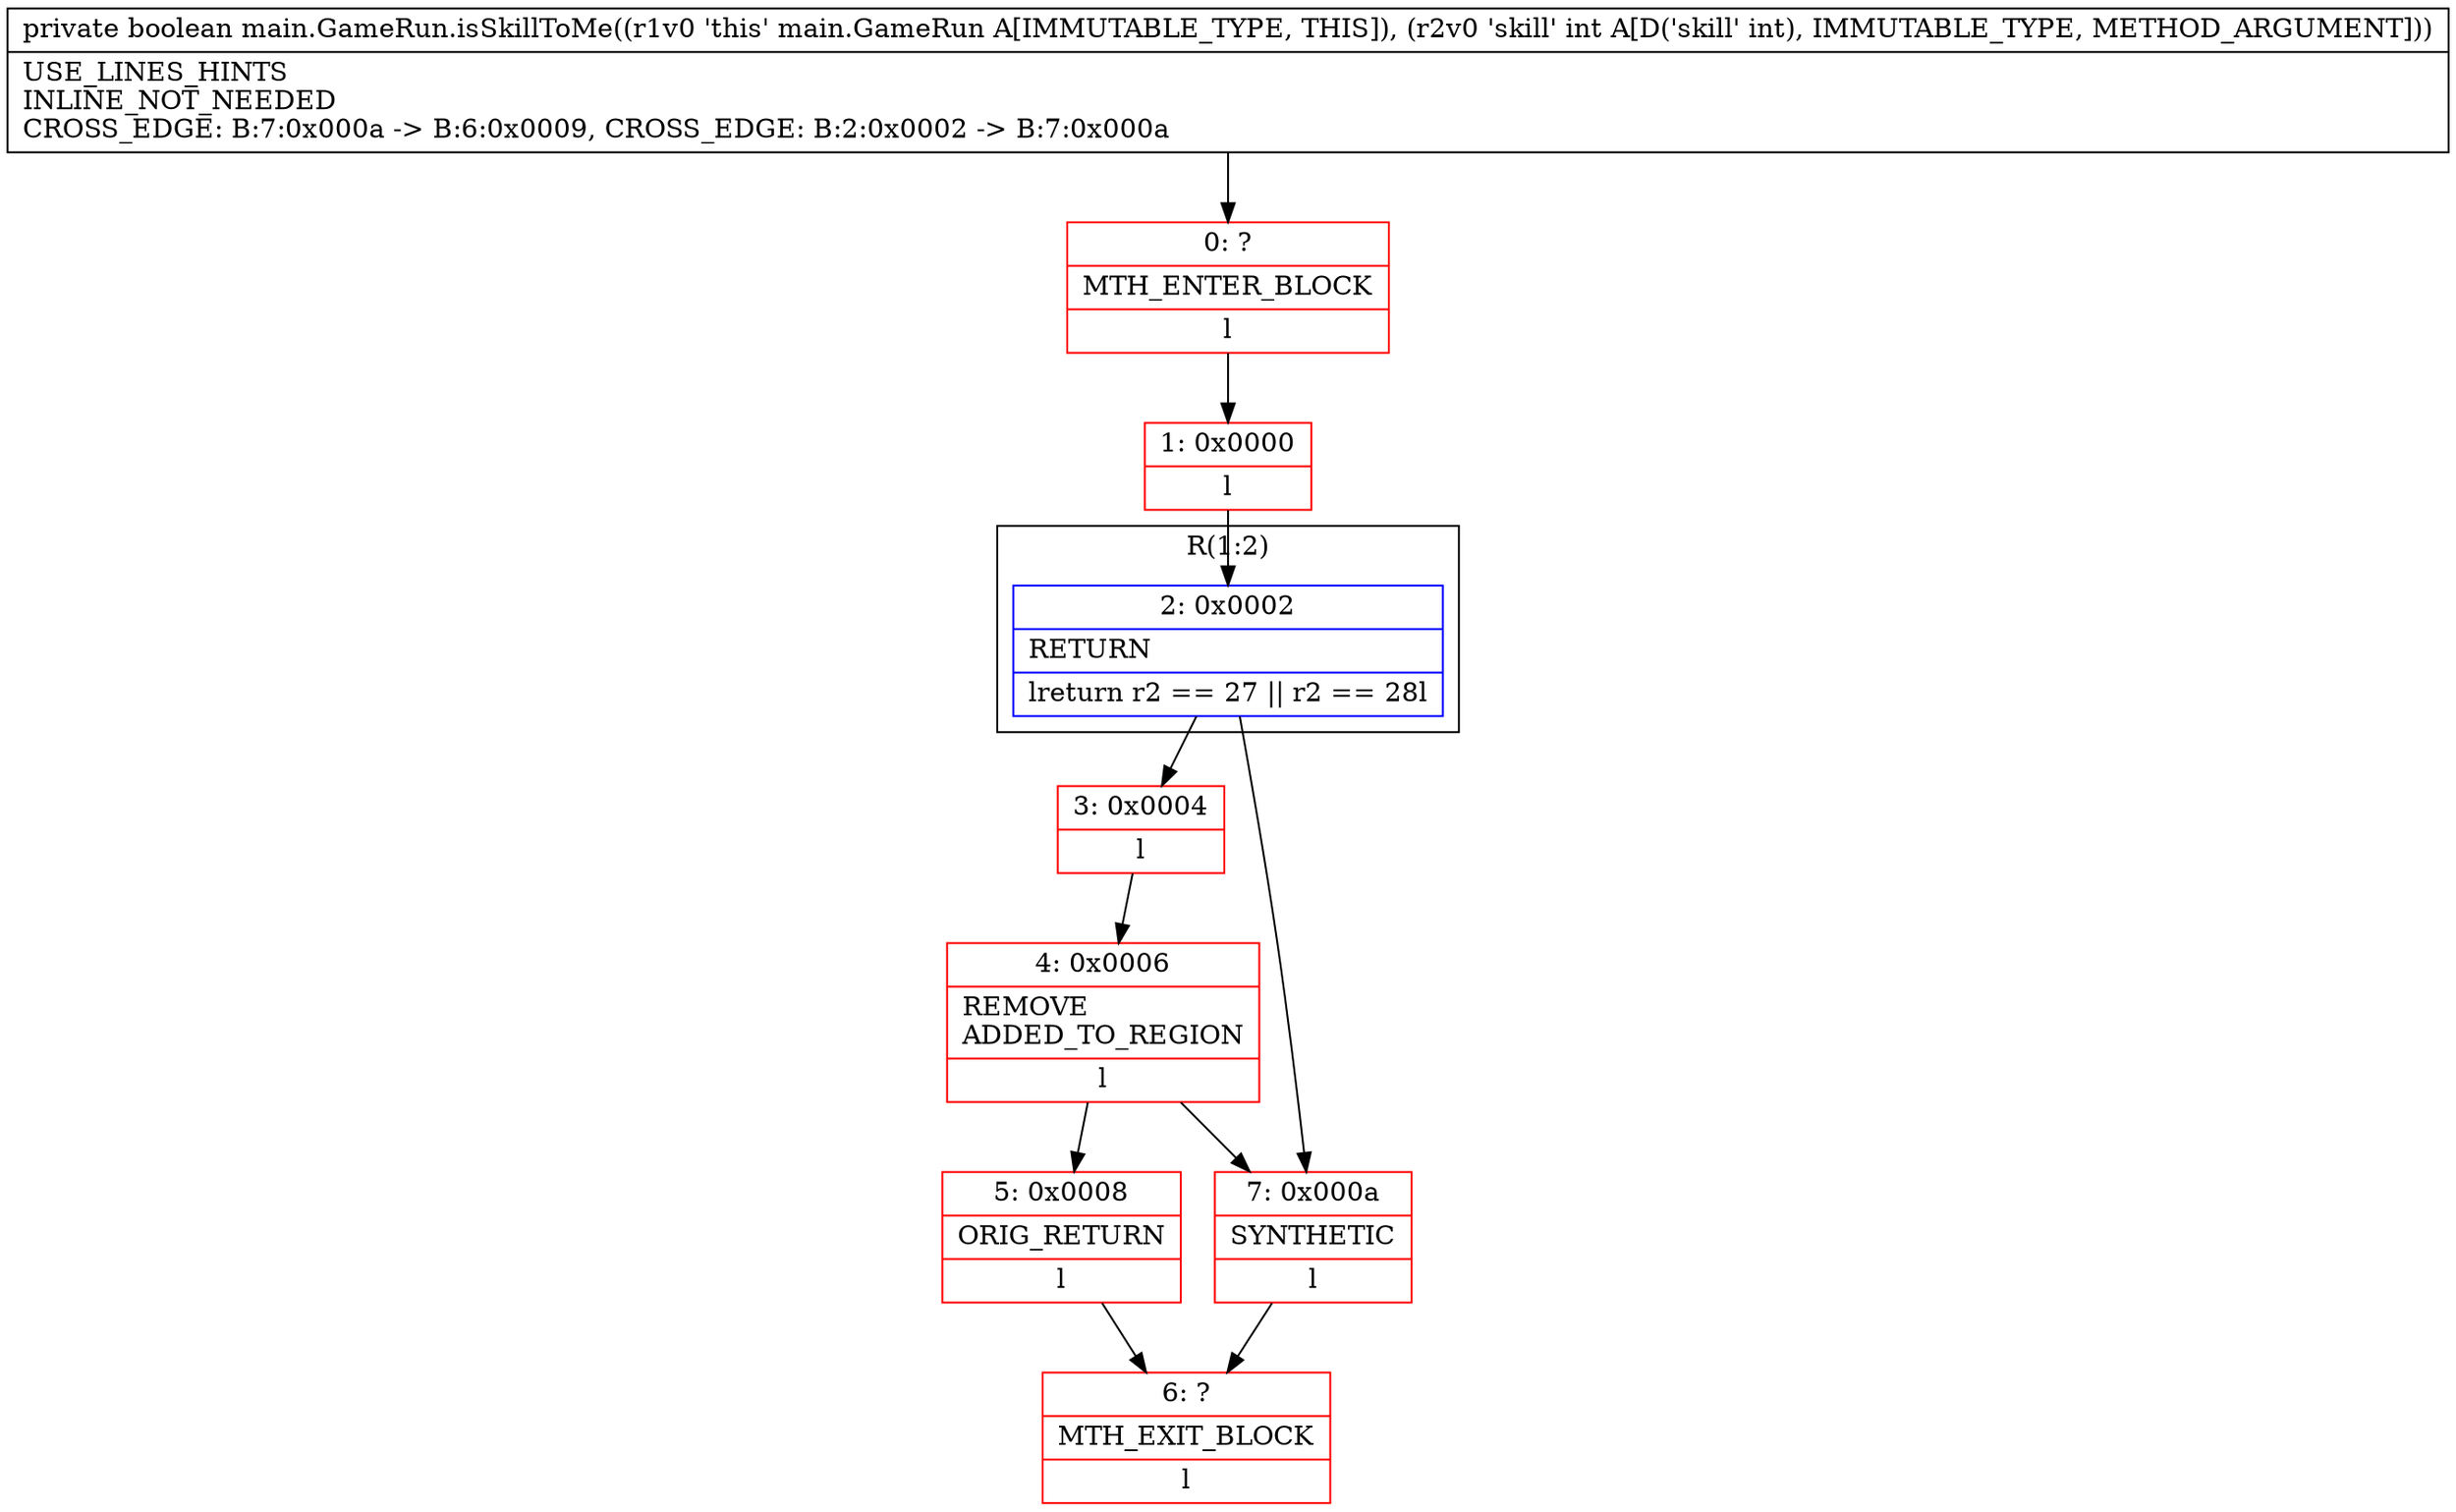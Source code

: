 digraph "CFG formain.GameRun.isSkillToMe(I)Z" {
subgraph cluster_Region_1345143504 {
label = "R(1:2)";
node [shape=record,color=blue];
Node_2 [shape=record,label="{2\:\ 0x0002|RETURN\l|lreturn r2 == 27 \|\| r2 == 28l}"];
}
Node_0 [shape=record,color=red,label="{0\:\ ?|MTH_ENTER_BLOCK\l|l}"];
Node_1 [shape=record,color=red,label="{1\:\ 0x0000|l}"];
Node_3 [shape=record,color=red,label="{3\:\ 0x0004|l}"];
Node_4 [shape=record,color=red,label="{4\:\ 0x0006|REMOVE\lADDED_TO_REGION\l|l}"];
Node_5 [shape=record,color=red,label="{5\:\ 0x0008|ORIG_RETURN\l|l}"];
Node_6 [shape=record,color=red,label="{6\:\ ?|MTH_EXIT_BLOCK\l|l}"];
Node_7 [shape=record,color=red,label="{7\:\ 0x000a|SYNTHETIC\l|l}"];
MethodNode[shape=record,label="{private boolean main.GameRun.isSkillToMe((r1v0 'this' main.GameRun A[IMMUTABLE_TYPE, THIS]), (r2v0 'skill' int A[D('skill' int), IMMUTABLE_TYPE, METHOD_ARGUMENT]))  | USE_LINES_HINTS\lINLINE_NOT_NEEDED\lCROSS_EDGE: B:7:0x000a \-\> B:6:0x0009, CROSS_EDGE: B:2:0x0002 \-\> B:7:0x000a\l}"];
MethodNode -> Node_0;
Node_2 -> Node_3;
Node_2 -> Node_7;
Node_0 -> Node_1;
Node_1 -> Node_2;
Node_3 -> Node_4;
Node_4 -> Node_5;
Node_4 -> Node_7;
Node_5 -> Node_6;
Node_7 -> Node_6;
}

